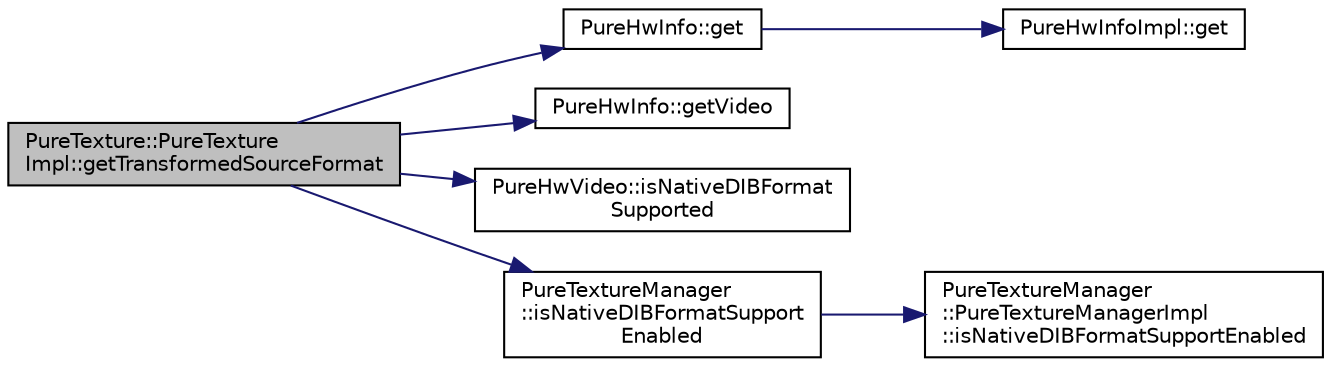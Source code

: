digraph "PureTexture::PureTextureImpl::getTransformedSourceFormat"
{
 // LATEX_PDF_SIZE
  edge [fontname="Helvetica",fontsize="10",labelfontname="Helvetica",labelfontsize="10"];
  node [fontname="Helvetica",fontsize="10",shape=record];
  rankdir="LR";
  Node1 [label="PureTexture::PureTexture\lImpl::getTransformedSourceFormat",height=0.2,width=0.4,color="black", fillcolor="grey75", style="filled", fontcolor="black",tooltip="Transforms to a proper pixel component order and returns the source format."];
  Node1 -> Node2 [color="midnightblue",fontsize="10",style="solid",fontname="Helvetica"];
  Node2 [label="PureHwInfo::get",height=0.2,width=0.4,color="black", fillcolor="white", style="filled",URL="$class_pure_hw_info.html#a5d801d548489e9f6c9a3485b8979af3f",tooltip="Gets the singleton instance."];
  Node2 -> Node3 [color="midnightblue",fontsize="10",style="solid",fontname="Helvetica"];
  Node3 [label="PureHwInfoImpl::get",height=0.2,width=0.4,color="black", fillcolor="white", style="filled",URL="$class_pure_hw_info_impl.html#a54faedd6ce3a5750139d457f4a8a22f2",tooltip="Gets the singleton instance."];
  Node1 -> Node4 [color="midnightblue",fontsize="10",style="solid",fontname="Helvetica"];
  Node4 [label="PureHwInfo::getVideo",height=0.2,width=0.4,color="black", fillcolor="white", style="filled",URL="$class_pure_hw_info.html#ae5af3af096158489b5c4e4354c64a336",tooltip="Gives access to PureHwVideo instance."];
  Node1 -> Node5 [color="midnightblue",fontsize="10",style="solid",fontname="Helvetica"];
  Node5 [label="PureHwVideo::isNativeDIBFormat\lSupported",height=0.2,width=0.4,color="black", fillcolor="white", style="filled",URL="$class_pure_hw_video.html#ab4891f7c13730cb8472022e967c81edd",tooltip="Gets whether uploading of native DIBs (BGRA) is supported or not."];
  Node1 -> Node6 [color="midnightblue",fontsize="10",style="solid",fontname="Helvetica"];
  Node6 [label="PureTextureManager\l::isNativeDIBFormatSupport\lEnabled",height=0.2,width=0.4,color="black", fillcolor="white", style="filled",URL="$class_pure_texture_manager.html#ad6a0ab2ba317eac4f2e37b68ec18f040",tooltip="Gets whether direct upload of BGRA-format images is enabled or not."];
  Node6 -> Node7 [color="midnightblue",fontsize="10",style="solid",fontname="Helvetica"];
  Node7 [label="PureTextureManager\l::PureTextureManagerImpl\l::isNativeDIBFormatSupportEnabled",height=0.2,width=0.4,color="black", fillcolor="white", style="filled",URL="$class_pure_texture_manager_1_1_pure_texture_manager_impl.html#a08132fd9ede0dbc3f3065354e712b0ab",tooltip=" "];
}
